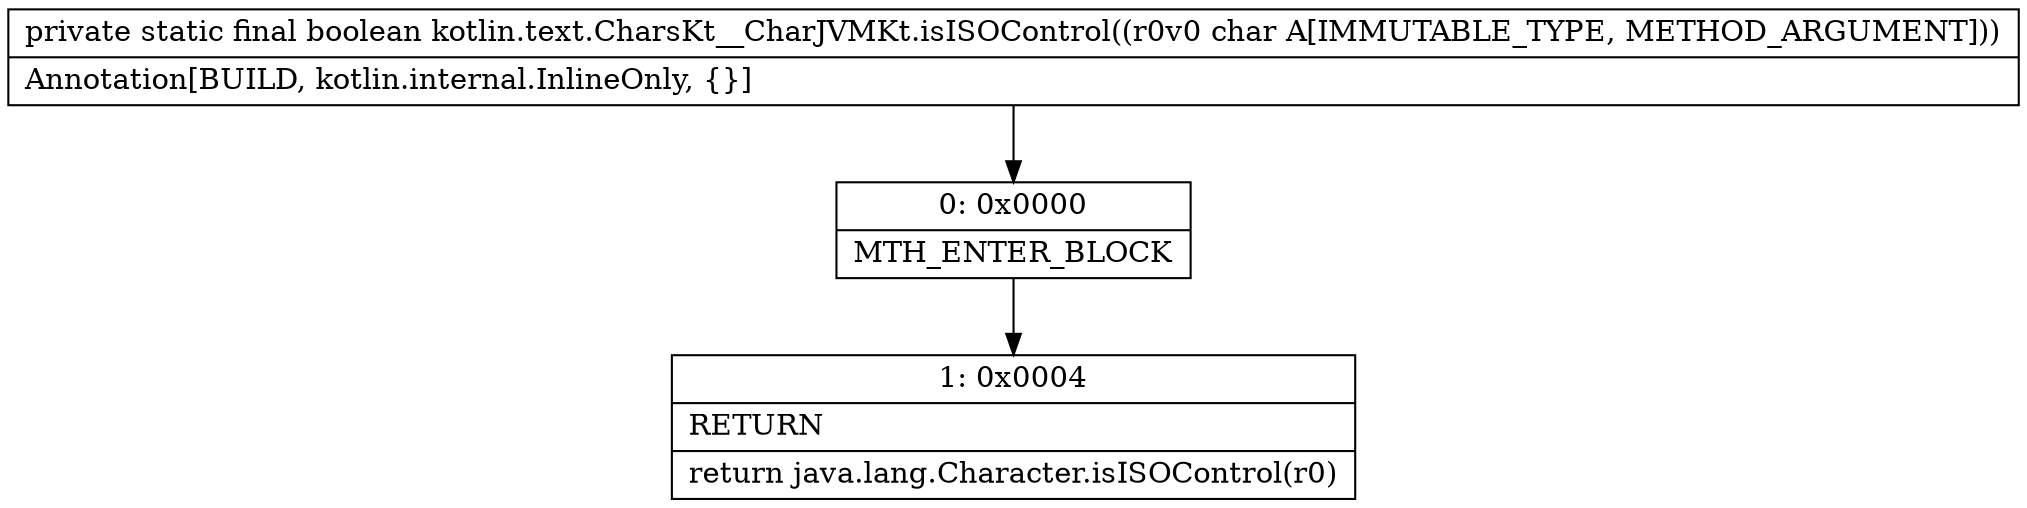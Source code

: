 digraph "CFG forkotlin.text.CharsKt__CharJVMKt.isISOControl(C)Z" {
Node_0 [shape=record,label="{0\:\ 0x0000|MTH_ENTER_BLOCK\l}"];
Node_1 [shape=record,label="{1\:\ 0x0004|RETURN\l|return java.lang.Character.isISOControl(r0)\l}"];
MethodNode[shape=record,label="{private static final boolean kotlin.text.CharsKt__CharJVMKt.isISOControl((r0v0 char A[IMMUTABLE_TYPE, METHOD_ARGUMENT]))  | Annotation[BUILD, kotlin.internal.InlineOnly, \{\}]\l}"];
MethodNode -> Node_0;
Node_0 -> Node_1;
}

